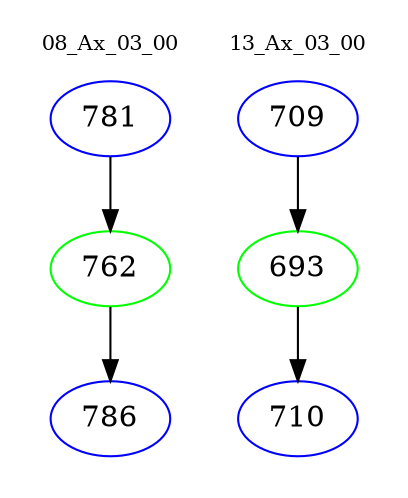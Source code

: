 digraph{
subgraph cluster_0 {
color = white
label = "08_Ax_03_00";
fontsize=10;
T0_781 [label="781", color="blue"]
T0_781 -> T0_762 [color="black"]
T0_762 [label="762", color="green"]
T0_762 -> T0_786 [color="black"]
T0_786 [label="786", color="blue"]
}
subgraph cluster_1 {
color = white
label = "13_Ax_03_00";
fontsize=10;
T1_709 [label="709", color="blue"]
T1_709 -> T1_693 [color="black"]
T1_693 [label="693", color="green"]
T1_693 -> T1_710 [color="black"]
T1_710 [label="710", color="blue"]
}
}
